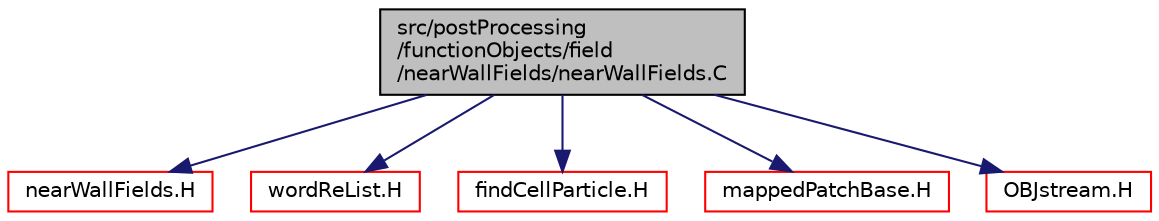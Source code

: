 digraph "src/postProcessing/functionObjects/field/nearWallFields/nearWallFields.C"
{
  bgcolor="transparent";
  edge [fontname="Helvetica",fontsize="10",labelfontname="Helvetica",labelfontsize="10"];
  node [fontname="Helvetica",fontsize="10",shape=record];
  Node1 [label="src/postProcessing\l/functionObjects/field\l/nearWallFields/nearWallFields.C",height=0.2,width=0.4,color="black", fillcolor="grey75", style="filled", fontcolor="black"];
  Node1 -> Node2 [color="midnightblue",fontsize="10",style="solid",fontname="Helvetica"];
  Node2 [label="nearWallFields.H",height=0.2,width=0.4,color="red",URL="$a09413.html"];
  Node1 -> Node3 [color="midnightblue",fontsize="10",style="solid",fontname="Helvetica"];
  Node3 [label="wordReList.H",height=0.2,width=0.4,color="red",URL="$a09161.html"];
  Node1 -> Node4 [color="midnightblue",fontsize="10",style="solid",fontname="Helvetica"];
  Node4 [label="findCellParticle.H",height=0.2,width=0.4,color="red",URL="$a09410.html"];
  Node1 -> Node5 [color="midnightblue",fontsize="10",style="solid",fontname="Helvetica"];
  Node5 [label="mappedPatchBase.H",height=0.2,width=0.4,color="red",URL="$a07441.html"];
  Node1 -> Node6 [color="midnightblue",fontsize="10",style="solid",fontname="Helvetica"];
  Node6 [label="OBJstream.H",height=0.2,width=0.4,color="red",URL="$a10081.html"];
}
